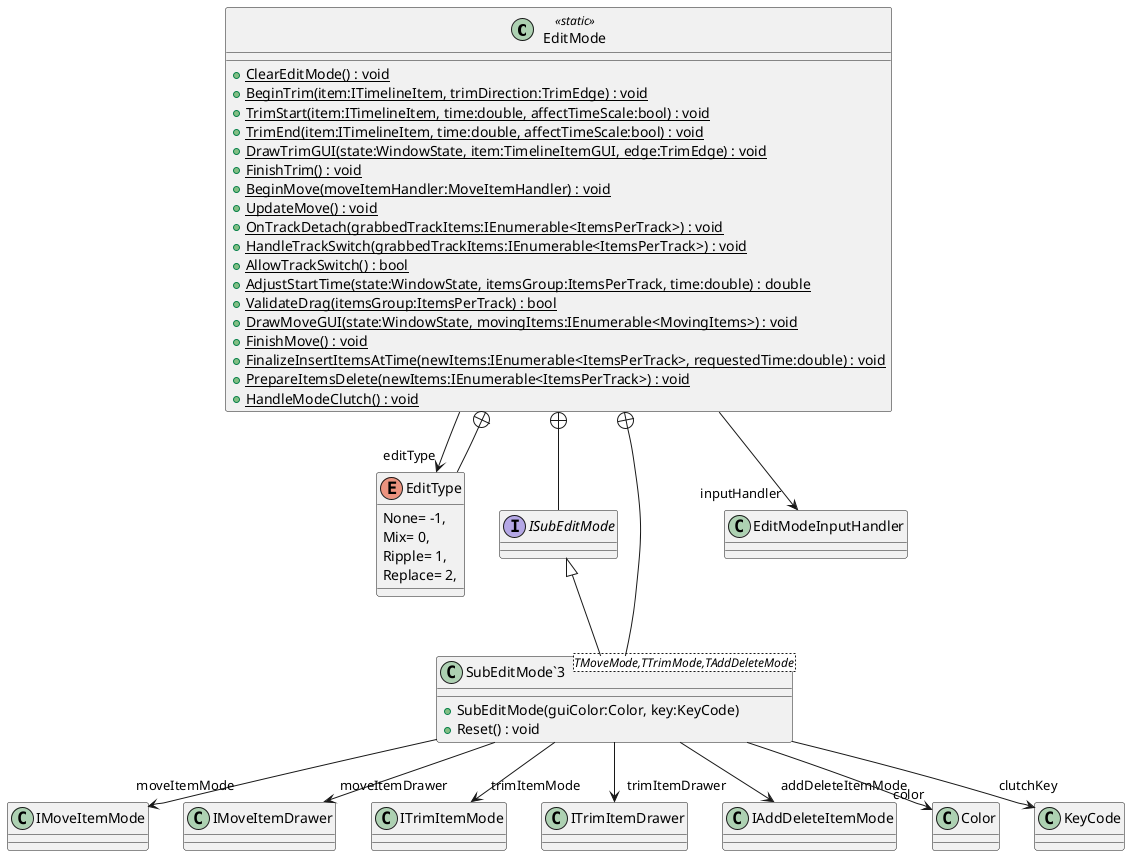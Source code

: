 @startuml
class EditMode <<static>> {
    + {static} ClearEditMode() : void
    + {static} BeginTrim(item:ITimelineItem, trimDirection:TrimEdge) : void
    + {static} TrimStart(item:ITimelineItem, time:double, affectTimeScale:bool) : void
    + {static} TrimEnd(item:ITimelineItem, time:double, affectTimeScale:bool) : void
    + {static} DrawTrimGUI(state:WindowState, item:TimelineItemGUI, edge:TrimEdge) : void
    + {static} FinishTrim() : void
    + {static} BeginMove(moveItemHandler:MoveItemHandler) : void
    + {static} UpdateMove() : void
    + {static} OnTrackDetach(grabbedTrackItems:IEnumerable<ItemsPerTrack>) : void
    + {static} HandleTrackSwitch(grabbedTrackItems:IEnumerable<ItemsPerTrack>) : void
    + {static} AllowTrackSwitch() : bool
    + {static} AdjustStartTime(state:WindowState, itemsGroup:ItemsPerTrack, time:double) : double
    + {static} ValidateDrag(itemsGroup:ItemsPerTrack) : bool
    + {static} DrawMoveGUI(state:WindowState, movingItems:IEnumerable<MovingItems>) : void
    + {static} FinishMove() : void
    + {static} FinalizeInsertItemsAtTime(newItems:IEnumerable<ItemsPerTrack>, requestedTime:double) : void
    + {static} PrepareItemsDelete(newItems:IEnumerable<ItemsPerTrack>) : void
    + {static} HandleModeClutch() : void
}
enum EditType {
    None= -1,
    Mix= 0,
    Ripple= 1,
    Replace= 2,
}
interface ISubEditMode {
}
class "SubEditMode`3"<TMoveMode,TTrimMode,TAddDeleteMode> {
    + SubEditMode(guiColor:Color, key:KeyCode)
    + Reset() : void
}
EditMode --> "inputHandler" EditModeInputHandler
EditMode --> "editType" EditType
EditMode +-- EditType
EditMode +-- ISubEditMode
EditMode +-- "SubEditMode`3"
ISubEditMode <|-- "SubEditMode`3"
"SubEditMode`3" --> "moveItemMode" IMoveItemMode
"SubEditMode`3" --> "moveItemDrawer" IMoveItemDrawer
"SubEditMode`3" --> "trimItemMode" ITrimItemMode
"SubEditMode`3" --> "trimItemDrawer" ITrimItemDrawer
"SubEditMode`3" --> "addDeleteItemMode" IAddDeleteItemMode
"SubEditMode`3" --> "color" Color
"SubEditMode`3" --> "clutchKey" KeyCode
@enduml
